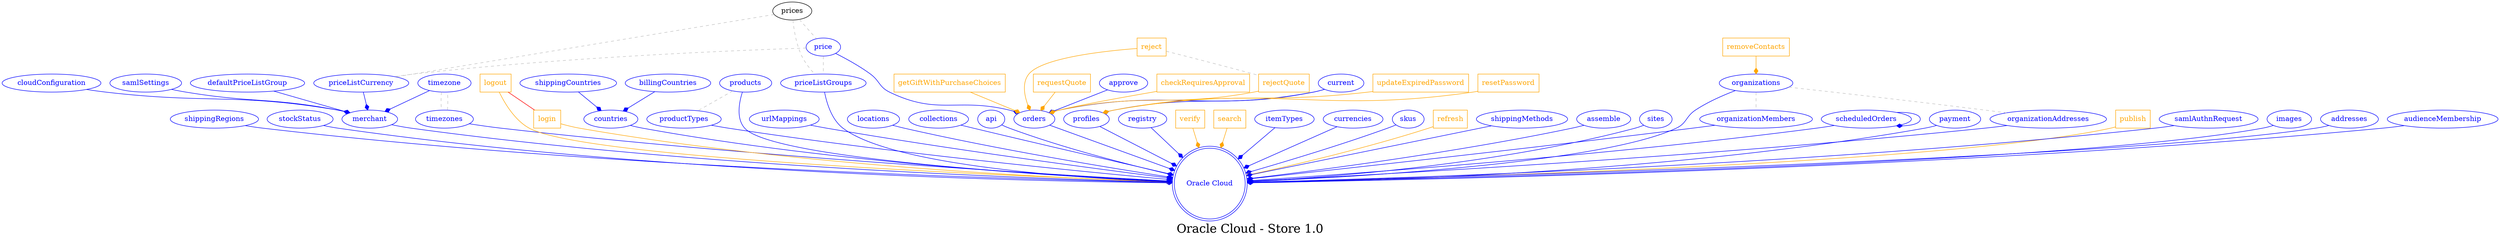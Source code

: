 digraph LexiconGraph {
graph[label="Oracle Cloud - Store 1.0", fontsize=24]
splines=true
"Oracle Cloud" [color=blue, fontcolor=blue, shape=doublecircle]
"shippingRegions" -> "Oracle Cloud" [color=blue, fontcolor=blue, arrowhead=diamond, arrowtail=none]
"shippingRegions" [color=blue, fontcolor=blue, shape=ellipse]
"stockStatus" -> "Oracle Cloud" [color=blue, fontcolor=blue, arrowhead=diamond, arrowtail=none]
"stockStatus" [color=blue, fontcolor=blue, shape=ellipse]
"merchant" -> "Oracle Cloud" [color=blue, fontcolor=blue, arrowhead=diamond, arrowtail=none]
"merchant" [color=blue, fontcolor=blue, shape=ellipse]
"priceListCurrency" -> "merchant" [color=blue, fontcolor=blue, arrowhead=diamond, arrowtail=none]
"priceListCurrency" [color=blue, fontcolor=blue, shape=ellipse]
"price" -> "priceListCurrency" [color=grey, fontcolor=grey, arrowhead=none, arrowtail=none, style=dashed]
"prices" -> "priceListCurrency" [color=grey, fontcolor=grey, arrowhead=none, arrowtail=none, style=dashed]
"defaultPriceListGroup" -> "merchant" [color=blue, fontcolor=blue, arrowhead=diamond, arrowtail=none]
"defaultPriceListGroup" [color=blue, fontcolor=blue, shape=ellipse]
"timezone" -> "merchant" [color=blue, fontcolor=blue, arrowhead=diamond, arrowtail=none]
"timezone" [color=blue, fontcolor=blue, shape=ellipse]
"timezones" -> "timezone" [color=grey, fontcolor=grey, arrowhead=none, arrowtail=none, style=dashed]
"cloudConfiguration" -> "merchant" [color=blue, fontcolor=blue, arrowhead=diamond, arrowtail=none]
"cloudConfiguration" [color=blue, fontcolor=blue, shape=ellipse]
"samlSettings" -> "merchant" [color=blue, fontcolor=blue, arrowhead=diamond, arrowtail=none]
"samlSettings" [color=blue, fontcolor=blue, shape=ellipse]
"login" [color=orange, fontcolor=orange, shape=box]
"login" -> "Oracle Cloud" [color=orange, fontcolor=orange, arrowhead=diamond, arrowtail=none]
"logout" -> "login" [color=red, fontcolor=red, arrowhead=none, arrowtail=none]
"countries" -> "Oracle Cloud" [color=blue, fontcolor=blue, arrowhead=diamond, arrowtail=none]
"countries" [color=blue, fontcolor=blue, shape=ellipse]
"billingCountries" -> "countries" [color=blue, fontcolor=blue, arrowhead=diamond, arrowtail=none]
"billingCountries" [color=blue, fontcolor=blue, shape=ellipse]
"shippingCountries" -> "countries" [color=blue, fontcolor=blue, arrowhead=diamond, arrowtail=none]
"shippingCountries" [color=blue, fontcolor=blue, shape=ellipse]
"products" -> "Oracle Cloud" [color=blue, fontcolor=blue, arrowhead=diamond, arrowtail=none]
"products" [color=blue, fontcolor=blue, shape=ellipse]
"productTypes" -> "Oracle Cloud" [color=blue, fontcolor=blue, arrowhead=diamond, arrowtail=none]
"productTypes" [color=blue, fontcolor=blue, shape=ellipse]
"products" -> "productTypes" [color=grey, fontcolor=grey, arrowhead=none, arrowtail=none, style=dashed]
"urlMappings" -> "Oracle Cloud" [color=blue, fontcolor=blue, arrowhead=diamond, arrowtail=none]
"urlMappings" [color=blue, fontcolor=blue, shape=ellipse]
"orders" -> "Oracle Cloud" [color=blue, fontcolor=blue, arrowhead=diamond, arrowtail=none]
"orders" [color=blue, fontcolor=blue, shape=ellipse]
"current" -> "orders" [color=blue, fontcolor=blue, arrowhead=diamond, arrowtail=none]
"current" [color=blue, fontcolor=blue, shape=ellipse]
"getGiftWithPurchaseChoices" [color=orange, fontcolor=orange, shape=box]
"getGiftWithPurchaseChoices" -> "orders" [color=orange, fontcolor=orange, arrowhead=diamond, arrowtail=none]
"price" -> "orders" [color=blue, fontcolor=blue, arrowhead=diamond, arrowtail=none]
"price" [color=blue, fontcolor=blue, shape=ellipse]
"prices" -> "price" [color=grey, fontcolor=grey, arrowhead=none, arrowtail=none, style=dashed]
"rejectQuote" [color=orange, fontcolor=orange, shape=box]
"rejectQuote" -> "orders" [color=orange, fontcolor=orange, arrowhead=diamond, arrowtail=none]
"reject" -> "rejectQuote" [color=grey, fontcolor=grey, arrowhead=none, arrowtail=none, style=dashed]
"requestQuote" [color=orange, fontcolor=orange, shape=box]
"requestQuote" -> "orders" [color=orange, fontcolor=orange, arrowhead=diamond, arrowtail=none]
"reject" [color=orange, fontcolor=orange, shape=box]
"reject" -> "orders" [color=orange, fontcolor=orange, arrowhead=diamond, arrowtail=none]
"approve" -> "orders" [color=blue, fontcolor=blue, arrowhead=diamond, arrowtail=none]
"approve" [color=blue, fontcolor=blue, shape=ellipse]
"checkRequiresApproval" [color=orange, fontcolor=orange, shape=box]
"checkRequiresApproval" -> "orders" [color=orange, fontcolor=orange, arrowhead=diamond, arrowtail=none]
"locations" -> "Oracle Cloud" [color=blue, fontcolor=blue, arrowhead=diamond, arrowtail=none]
"locations" [color=blue, fontcolor=blue, shape=ellipse]
"collections" -> "Oracle Cloud" [color=blue, fontcolor=blue, arrowhead=diamond, arrowtail=none]
"collections" [color=blue, fontcolor=blue, shape=ellipse]
"api" -> "Oracle Cloud" [color=blue, fontcolor=blue, arrowhead=diamond, arrowtail=none]
"api" [color=blue, fontcolor=blue, shape=ellipse]
"priceListGroups" -> "Oracle Cloud" [color=blue, fontcolor=blue, arrowhead=diamond, arrowtail=none]
"priceListGroups" [color=blue, fontcolor=blue, shape=ellipse]
"price" -> "priceListGroups" [color=grey, fontcolor=grey, arrowhead=none, arrowtail=none, style=dashed]
"prices" -> "priceListGroups" [color=grey, fontcolor=grey, arrowhead=none, arrowtail=none, style=dashed]
"timezones" -> "Oracle Cloud" [color=blue, fontcolor=blue, arrowhead=diamond, arrowtail=none]
"timezones" [color=blue, fontcolor=blue, shape=ellipse]
"timezone" -> "timezones" [color=grey, fontcolor=grey, arrowhead=none, arrowtail=none, style=dashed]
"profiles" -> "Oracle Cloud" [color=blue, fontcolor=blue, arrowhead=diamond, arrowtail=none]
"profiles" [color=blue, fontcolor=blue, shape=ellipse]
"resetPassword" [color=orange, fontcolor=orange, shape=box]
"resetPassword" -> "profiles" [color=orange, fontcolor=orange, arrowhead=diamond, arrowtail=none]
"updateExpiredPassword" [color=orange, fontcolor=orange, shape=box]
"updateExpiredPassword" -> "profiles" [color=orange, fontcolor=orange, arrowhead=diamond, arrowtail=none]
"current" -> "profiles" [color=blue, fontcolor=blue, arrowhead=diamond, arrowtail=none]
"logout" [color=orange, fontcolor=orange, shape=box]
"logout" -> "Oracle Cloud" [color=orange, fontcolor=orange, arrowhead=diamond, arrowtail=none]
"registry" -> "Oracle Cloud" [color=blue, fontcolor=blue, arrowhead=diamond, arrowtail=none]
"registry" [color=blue, fontcolor=blue, shape=ellipse]
"verify" [color=orange, fontcolor=orange, shape=box]
"verify" -> "Oracle Cloud" [color=orange, fontcolor=orange, arrowhead=diamond, arrowtail=none]
"search" [color=orange, fontcolor=orange, shape=box]
"search" -> "Oracle Cloud" [color=orange, fontcolor=orange, arrowhead=diamond, arrowtail=none]
"itemTypes" -> "Oracle Cloud" [color=blue, fontcolor=blue, arrowhead=diamond, arrowtail=none]
"itemTypes" [color=blue, fontcolor=blue, shape=ellipse]
"currencies" -> "Oracle Cloud" [color=blue, fontcolor=blue, arrowhead=diamond, arrowtail=none]
"currencies" [color=blue, fontcolor=blue, shape=ellipse]
"skus" -> "Oracle Cloud" [color=blue, fontcolor=blue, arrowhead=diamond, arrowtail=none]
"skus" [color=blue, fontcolor=blue, shape=ellipse]
"refresh" [color=orange, fontcolor=orange, shape=box]
"refresh" -> "Oracle Cloud" [color=orange, fontcolor=orange, arrowhead=diamond, arrowtail=none]
"shippingMethods" -> "Oracle Cloud" [color=blue, fontcolor=blue, arrowhead=diamond, arrowtail=none]
"shippingMethods" [color=blue, fontcolor=blue, shape=ellipse]
"assemble" -> "Oracle Cloud" [color=blue, fontcolor=blue, arrowhead=diamond, arrowtail=none]
"assemble" [color=blue, fontcolor=blue, shape=ellipse]
"sites" -> "Oracle Cloud" [color=blue, fontcolor=blue, arrowhead=diamond, arrowtail=none]
"sites" [color=blue, fontcolor=blue, shape=ellipse]
"organizations" -> "Oracle Cloud" [color=blue, fontcolor=blue, arrowhead=diamond, arrowtail=none]
"organizations" [color=blue, fontcolor=blue, shape=ellipse]
"removeContacts" [color=orange, fontcolor=orange, shape=box]
"removeContacts" -> "organizations" [color=orange, fontcolor=orange, arrowhead=diamond, arrowtail=none]
"organizationMembers" -> "Oracle Cloud" [color=blue, fontcolor=blue, arrowhead=diamond, arrowtail=none]
"organizationMembers" [color=blue, fontcolor=blue, shape=ellipse]
"organizations" -> "organizationMembers" [color=grey, fontcolor=grey, arrowhead=none, arrowtail=none, style=dashed]
"scheduledOrders" -> "Oracle Cloud" [color=blue, fontcolor=blue, arrowhead=diamond, arrowtail=none]
"scheduledOrders" [color=blue, fontcolor=blue, shape=ellipse]
"scheduledOrders" -> "scheduledOrders" [color=blue, fontcolor=blue, arrowhead=diamond, arrowtail=none]
"payment" -> "Oracle Cloud" [color=blue, fontcolor=blue, arrowhead=diamond, arrowtail=none]
"payment" [color=blue, fontcolor=blue, shape=ellipse]
"organizationAddresses" -> "Oracle Cloud" [color=blue, fontcolor=blue, arrowhead=diamond, arrowtail=none]
"organizationAddresses" [color=blue, fontcolor=blue, shape=ellipse]
"organizations" -> "organizationAddresses" [color=grey, fontcolor=grey, arrowhead=none, arrowtail=none, style=dashed]
"publish" [color=orange, fontcolor=orange, shape=box]
"publish" -> "Oracle Cloud" [color=orange, fontcolor=orange, arrowhead=diamond, arrowtail=none]
"samlAuthnRequest" -> "Oracle Cloud" [color=blue, fontcolor=blue, arrowhead=diamond, arrowtail=none]
"samlAuthnRequest" [color=blue, fontcolor=blue, shape=ellipse]
"images" -> "Oracle Cloud" [color=blue, fontcolor=blue, arrowhead=diamond, arrowtail=none]
"images" [color=blue, fontcolor=blue, shape=ellipse]
"addresses" -> "Oracle Cloud" [color=blue, fontcolor=blue, arrowhead=diamond, arrowtail=none]
"addresses" [color=blue, fontcolor=blue, shape=ellipse]
"audienceMembership" -> "Oracle Cloud" [color=blue, fontcolor=blue, arrowhead=diamond, arrowtail=none]
"audienceMembership" [color=blue, fontcolor=blue, shape=ellipse]
}
